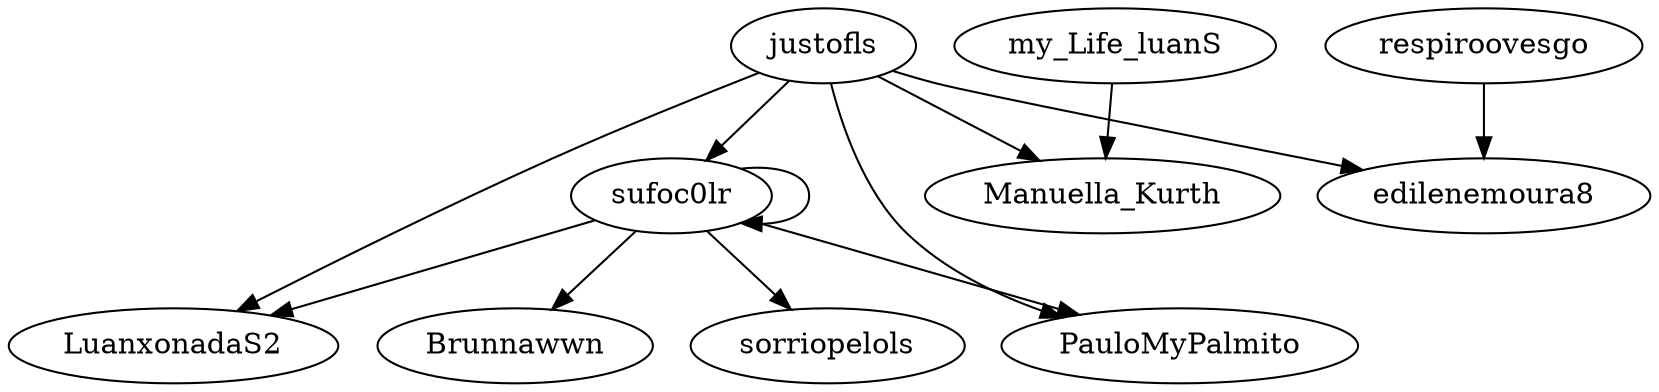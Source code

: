 strict digraph {
"sufoc0lr" -> "sufoc0lr"
"sufoc0lr" -> "PauloMyPalmito"
"sufoc0lr" -> "LuanxonadaS2"
"sufoc0lr" -> "Brunnawwn"
"sufoc0lr" -> "sorriopelols"
"justofls" -> "sufoc0lr"
"justofls" -> "PauloMyPalmito"
"justofls" -> "LuanxonadaS2"
"justofls" -> "Manuella_Kurth"
"justofls" -> "edilenemoura8"
"my_Life_luanS" -> "Manuella_Kurth"
"respiroovesgo" -> "edilenemoura8"
}